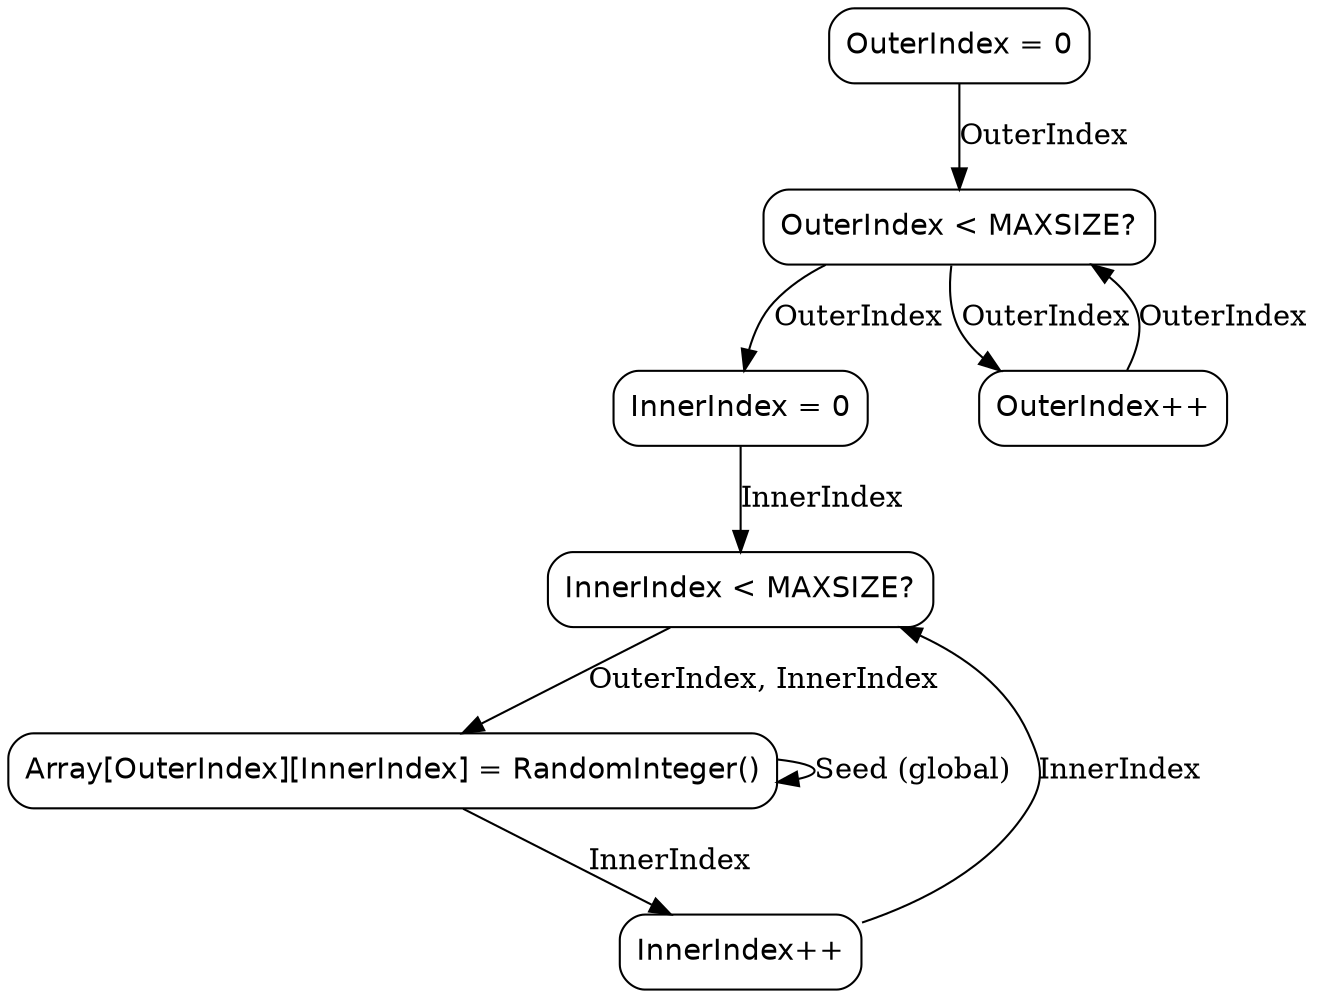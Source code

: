 digraph Initialize_DFG {
    node [shape=box, style=rounded, fontname="Helvetica"];
    N2 [label="OuterIndex = 0"];
    N3 [label="OuterIndex < MAXSIZE?"];
    N4 [label="InnerIndex = 0"];
    N5 [label="InnerIndex < MAXSIZE?"];
    N6 [label="Array[OuterIndex][InnerIndex] = RandomInteger()"];
    N7 [label="InnerIndex++"];
    N8 [label="OuterIndex++"];
    N2 -> N3 [label="OuterIndex"];
    N3 -> N4 [label="OuterIndex"];
    N4 -> N5 [label="InnerIndex"];
    N5 -> N6 [label="OuterIndex, InnerIndex"];
    N6 -> N7 [label="InnerIndex"];
    N7 -> N5 [label="InnerIndex"];
    N3 -> N8 [label="OuterIndex"];
    N8 -> N3 [label="OuterIndex"];
    N6 -> N6 [label="Seed (global)"];
}